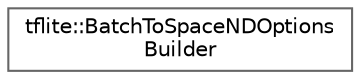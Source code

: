 digraph "Graphical Class Hierarchy"
{
 // LATEX_PDF_SIZE
  bgcolor="transparent";
  edge [fontname=Helvetica,fontsize=10,labelfontname=Helvetica,labelfontsize=10];
  node [fontname=Helvetica,fontsize=10,shape=box,height=0.2,width=0.4];
  rankdir="LR";
  Node0 [id="Node000000",label="tflite::BatchToSpaceNDOptions\lBuilder",height=0.2,width=0.4,color="grey40", fillcolor="white", style="filled",URL="$structtflite_1_1_batch_to_space_n_d_options_builder.html",tooltip=" "];
}
